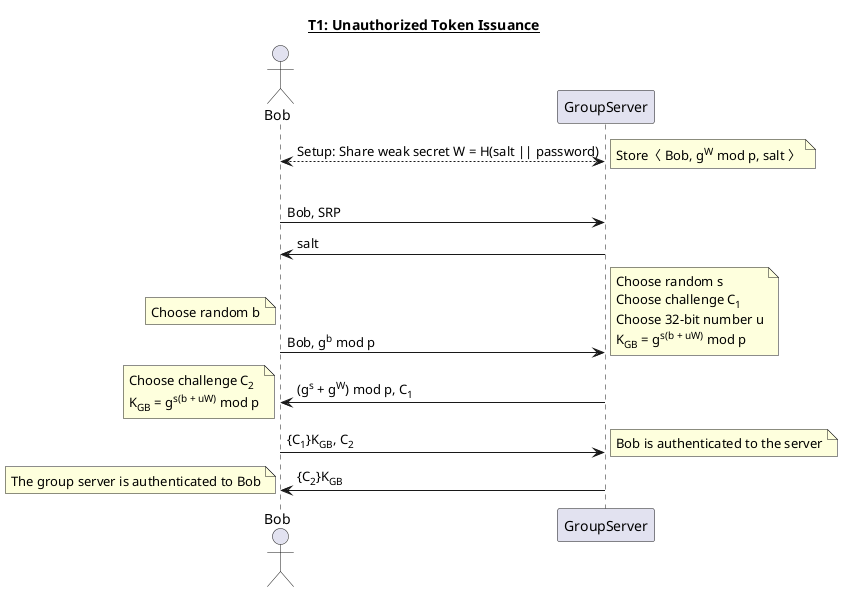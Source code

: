 @startuml
title __T1: Unauthorized Token Issuance__
actor Bob

Bob <--> GroupServer: Setup: Share weak secret W = H(salt || password)
note right: Store〈 Bob, g<sup>W</sup> mod p, salt 〉
|||
Bob -> GroupServer: Bob, SRP
GroupServer -> Bob: salt
Bob -> GroupServer: Bob, g<sup>b</sup> mod p 
note left: Choose random b
note right
	Choose random s
	Choose challenge C<sub>1</sub>
	Choose 32-bit number u
	K<sub>GB</sub> = g<sup>s(b + uW)</sup> mod p
end note

GroupServer -> Bob: (g<sup>s</sup> + g<sup>W</sup>) mod p, C<sub>1</sub>
note left
	Choose challenge C<sub>2</sub>
	K<sub>GB</sub> = g<sup>s(b + uW)</sup> mod p
end note
Bob -> GroupServer: {C<sub>1</sub>}K<sub>GB</sub>, C<sub>2</sub>
note right: Bob is authenticated to the server
GroupServer -> Bob: {C<sub>2</sub>}K<sub>GB</sub>
note left: The group server is authenticated to Bob
@enduml